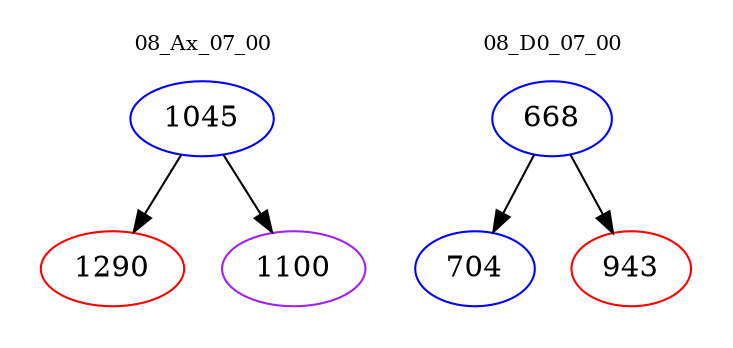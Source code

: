 digraph{
subgraph cluster_0 {
color = white
label = "08_Ax_07_00";
fontsize=10;
T0_1045 [label="1045", color="blue"]
T0_1045 -> T0_1290 [color="black"]
T0_1290 [label="1290", color="red"]
T0_1045 -> T0_1100 [color="black"]
T0_1100 [label="1100", color="purple"]
}
subgraph cluster_1 {
color = white
label = "08_D0_07_00";
fontsize=10;
T1_668 [label="668", color="blue"]
T1_668 -> T1_704 [color="black"]
T1_704 [label="704", color="blue"]
T1_668 -> T1_943 [color="black"]
T1_943 [label="943", color="red"]
}
}
